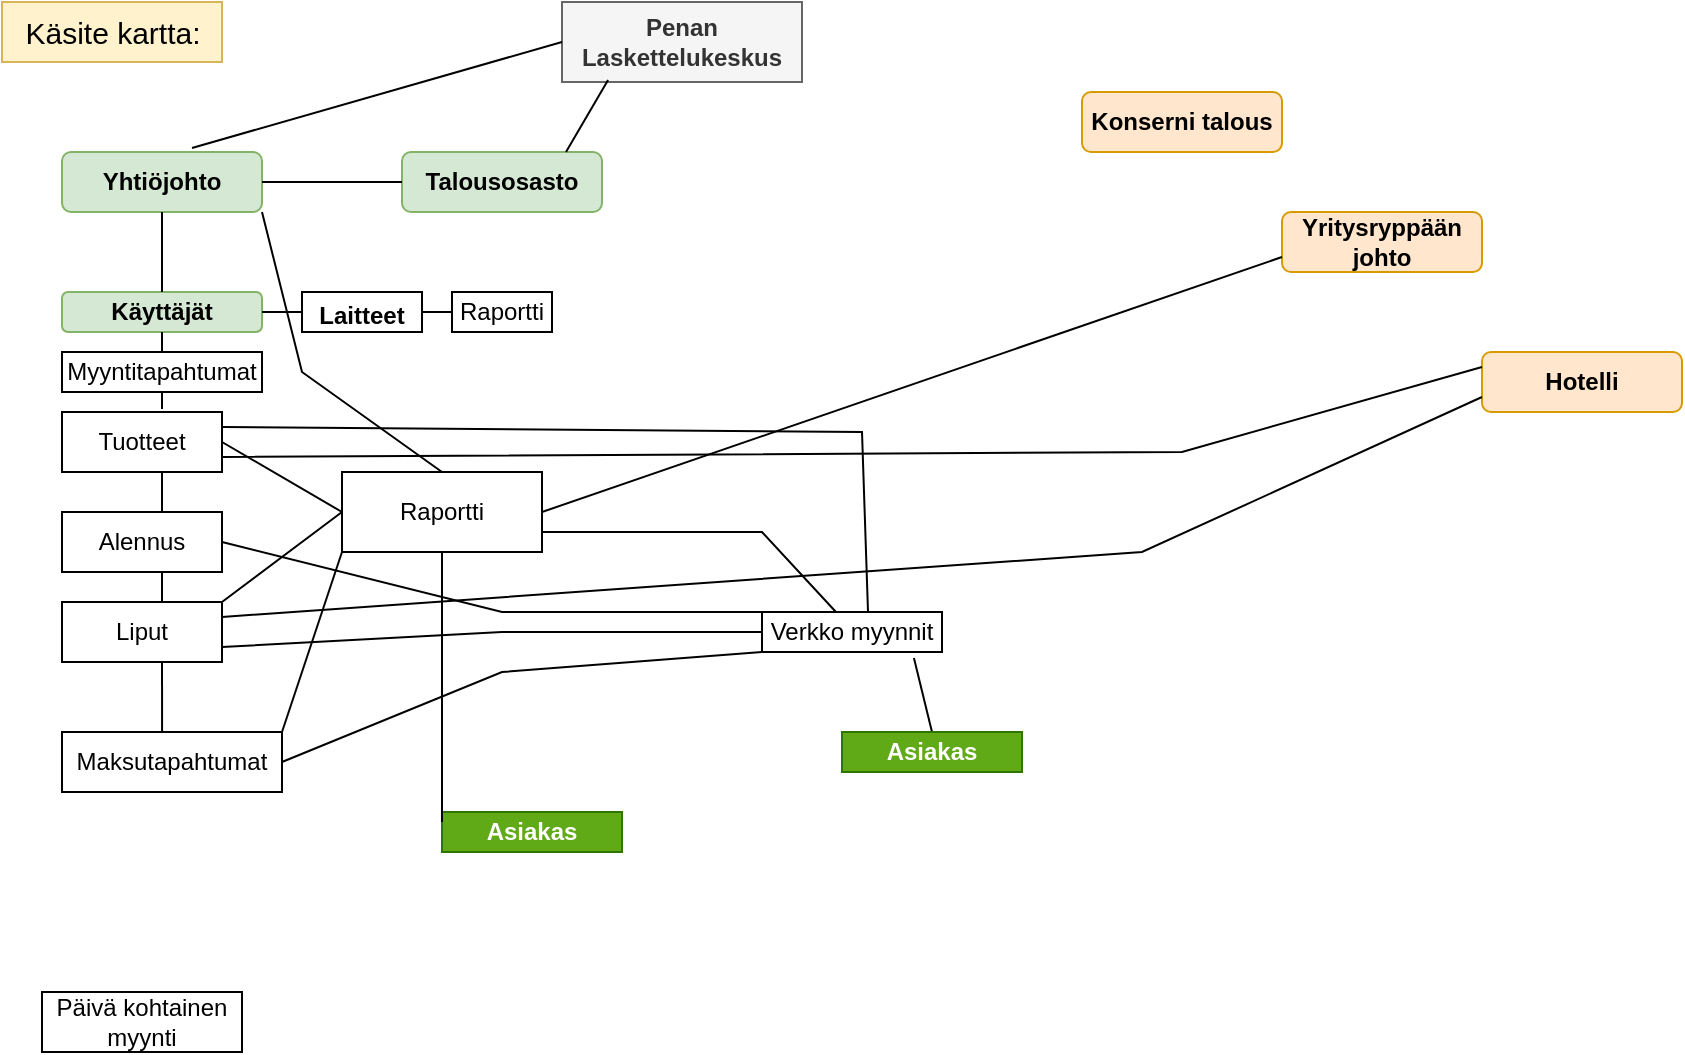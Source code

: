 <mxfile version="20.3.0" type="github">
  <diagram id="o_9UratccnNTIB895HP3" name="Page-1">
    <mxGraphModel dx="868" dy="450" grid="1" gridSize="10" guides="1" tooltips="1" connect="1" arrows="1" fold="1" page="1" pageScale="1" pageWidth="850" pageHeight="1100" math="0" shadow="0">
      <root>
        <mxCell id="0" />
        <mxCell id="1" parent="0" />
        <mxCell id="fh2ef5qrdviW-wOhZryx-2" value="&lt;font style=&quot;vertical-align: inherit;&quot;&gt;&lt;font style=&quot;vertical-align: inherit;&quot;&gt;&lt;b&gt;Penan Laskettelukeskus&lt;/b&gt;&lt;/font&gt;&lt;/font&gt;" style="rounded=0;whiteSpace=wrap;html=1;fillColor=#f5f5f5;fontColor=#333333;strokeColor=#666666;" parent="1" vertex="1">
          <mxGeometry x="280" y="5" width="120" height="40" as="geometry" />
        </mxCell>
        <mxCell id="fh2ef5qrdviW-wOhZryx-3" value="&lt;font style=&quot;vertical-align: inherit;&quot;&gt;&lt;font style=&quot;vertical-align: inherit;&quot;&gt;&lt;b&gt;Yhtiöjohto&lt;/b&gt;&lt;/font&gt;&lt;/font&gt;" style="rounded=1;whiteSpace=wrap;html=1;fillColor=#d5e8d4;strokeColor=#82b366;" parent="1" vertex="1">
          <mxGeometry x="30" y="80" width="100" height="30" as="geometry" />
        </mxCell>
        <mxCell id="fh2ef5qrdviW-wOhZryx-4" value="&lt;font style=&quot;vertical-align: inherit;&quot;&gt;&lt;font style=&quot;vertical-align: inherit;&quot;&gt;&lt;b&gt;Talousosasto&lt;/b&gt;&lt;/font&gt;&lt;/font&gt;" style="rounded=1;whiteSpace=wrap;html=1;fillColor=#d5e8d4;strokeColor=#82b366;" parent="1" vertex="1">
          <mxGeometry x="200" y="80" width="100" height="30" as="geometry" />
        </mxCell>
        <mxCell id="fh2ef5qrdviW-wOhZryx-5" value="&lt;b&gt;Konserni talous&lt;/b&gt;" style="rounded=1;whiteSpace=wrap;html=1;fillColor=#ffe6cc;strokeColor=#d79b00;" parent="1" vertex="1">
          <mxGeometry x="540" y="50" width="100" height="30" as="geometry" />
        </mxCell>
        <mxCell id="wKo-8l9Y7tnVMGqr3Hxs-7" value="Liput" style="rounded=0;whiteSpace=wrap;html=1;" parent="1" vertex="1">
          <mxGeometry x="30" y="305" width="80" height="30" as="geometry" />
        </mxCell>
        <mxCell id="wKo-8l9Y7tnVMGqr3Hxs-18" value="&lt;b&gt;Asiakas&lt;/b&gt;" style="rounded=0;whiteSpace=wrap;html=1;fillColor=#60a917;fontColor=#ffffff;strokeColor=#2D7600;" parent="1" vertex="1">
          <mxGeometry x="220" y="410" width="90" height="20" as="geometry" />
        </mxCell>
        <mxCell id="wKo-8l9Y7tnVMGqr3Hxs-21" value="&lt;b style=&quot;background-color: initial;&quot;&gt;&lt;font style=&quot;vertical-align: inherit;&quot;&gt;&lt;font style=&quot;vertical-align: inherit;&quot;&gt;Yritysryppään johto&lt;/font&gt;&lt;/font&gt;&lt;/b&gt;" style="rounded=1;whiteSpace=wrap;html=1;fillColor=#ffe6cc;strokeColor=#d79b00;" parent="1" vertex="1">
          <mxGeometry x="640" y="110" width="100" height="30" as="geometry" />
        </mxCell>
        <mxCell id="wKo-8l9Y7tnVMGqr3Hxs-22" value="&lt;font style=&quot;vertical-align: inherit;&quot;&gt;&lt;font style=&quot;vertical-align: inherit;&quot;&gt;&lt;font style=&quot;vertical-align: inherit;&quot;&gt;&lt;font style=&quot;vertical-align: inherit;&quot;&gt;&lt;b&gt;Hotelli&lt;/b&gt;&lt;/font&gt;&lt;/font&gt;&lt;/font&gt;&lt;/font&gt;" style="rounded=1;whiteSpace=wrap;html=1;fillColor=#ffe6cc;strokeColor=#d79b00;" parent="1" vertex="1">
          <mxGeometry x="740" y="180" width="100" height="30" as="geometry" />
        </mxCell>
        <mxCell id="wKo-8l9Y7tnVMGqr3Hxs-23" value="&lt;font style=&quot;vertical-align: inherit; font-size: 15px;&quot;&gt;&lt;font style=&quot;vertical-align: inherit; font-size: 15px;&quot;&gt;&lt;font style=&quot;vertical-align: inherit; font-size: 15px;&quot;&gt;&lt;font style=&quot;vertical-align: inherit; font-size: 15px;&quot;&gt;Käsite kartta:&lt;/font&gt;&lt;/font&gt;&lt;/font&gt;&lt;/font&gt;" style="text;html=1;align=center;verticalAlign=middle;resizable=0;points=[];autosize=1;strokeColor=#d6b656;fillColor=#fff2cc;" parent="1" vertex="1">
          <mxGeometry y="5" width="110" height="30" as="geometry" />
        </mxCell>
        <mxCell id="wKo-8l9Y7tnVMGqr3Hxs-31" value="&lt;b&gt;&lt;font style=&quot;font-size: 12px;&quot;&gt;Laitteet&lt;/font&gt;&lt;/b&gt;" style="rounded=0;whiteSpace=wrap;html=1;fontSize=15;" parent="1" vertex="1">
          <mxGeometry x="150" y="150" width="60" height="20" as="geometry" />
        </mxCell>
        <mxCell id="wKo-8l9Y7tnVMGqr3Hxs-57" style="edgeStyle=orthogonalEdgeStyle;rounded=0;orthogonalLoop=1;jettySize=auto;html=1;exitX=0.5;exitY=1;exitDx=0;exitDy=0;fontSize=12;" parent="1" edge="1">
          <mxGeometry relative="1" as="geometry">
            <mxPoint x="55" y="190" as="sourcePoint" />
            <mxPoint x="55" y="190" as="targetPoint" />
          </mxGeometry>
        </mxCell>
        <mxCell id="wKo-8l9Y7tnVMGqr3Hxs-63" value="&lt;b&gt;Käyttäjät&lt;/b&gt;" style="rounded=1;whiteSpace=wrap;html=1;fontSize=12;fillColor=#d5e8d4;strokeColor=#82b366;" parent="1" vertex="1">
          <mxGeometry x="30" y="150" width="100" height="20" as="geometry" />
        </mxCell>
        <mxCell id="wKo-8l9Y7tnVMGqr3Hxs-68" value="Myyntitapahtumat" style="rounded=0;whiteSpace=wrap;html=1;fontSize=12;" parent="1" vertex="1">
          <mxGeometry x="30" y="180" width="100" height="20" as="geometry" />
        </mxCell>
        <mxCell id="wKo-8l9Y7tnVMGqr3Hxs-69" value="Verkko myynnit" style="rounded=0;whiteSpace=wrap;html=1;fontSize=12;" parent="1" vertex="1">
          <mxGeometry x="380" y="310" width="90" height="20" as="geometry" />
        </mxCell>
        <mxCell id="wKo-8l9Y7tnVMGqr3Hxs-70" value="Alennus" style="rounded=0;whiteSpace=wrap;html=1;fontSize=12;" parent="1" vertex="1">
          <mxGeometry x="30" y="260" width="80" height="30" as="geometry" />
        </mxCell>
        <mxCell id="wKo-8l9Y7tnVMGqr3Hxs-71" value="Tuotteet" style="rounded=0;whiteSpace=wrap;html=1;fontSize=12;" parent="1" vertex="1">
          <mxGeometry x="30" y="210" width="80" height="30" as="geometry" />
        </mxCell>
        <mxCell id="PhigeSH-98zZ38pXDgSj-7" value="Raportti" style="rounded=0;whiteSpace=wrap;html=1;" vertex="1" parent="1">
          <mxGeometry x="225" y="150" width="50" height="20" as="geometry" />
        </mxCell>
        <mxCell id="PhigeSH-98zZ38pXDgSj-8" value="Raportti" style="rounded=0;whiteSpace=wrap;html=1;" vertex="1" parent="1">
          <mxGeometry x="170" y="240" width="100" height="40" as="geometry" />
        </mxCell>
        <mxCell id="PhigeSH-98zZ38pXDgSj-9" value="Maksutapahtumat" style="rounded=0;whiteSpace=wrap;html=1;" vertex="1" parent="1">
          <mxGeometry x="30" y="370" width="110" height="30" as="geometry" />
        </mxCell>
        <mxCell id="PhigeSH-98zZ38pXDgSj-16" value="Päivä kohtainen myynti" style="rounded=0;whiteSpace=wrap;html=1;" vertex="1" parent="1">
          <mxGeometry x="20" y="500" width="100" height="30" as="geometry" />
        </mxCell>
        <mxCell id="PhigeSH-98zZ38pXDgSj-22" value="" style="endArrow=none;html=1;rounded=0;entryX=0;entryY=0.5;entryDx=0;entryDy=0;exitX=1;exitY=0.5;exitDx=0;exitDy=0;" edge="1" parent="1" source="wKo-8l9Y7tnVMGqr3Hxs-63" target="wKo-8l9Y7tnVMGqr3Hxs-31">
          <mxGeometry width="50" height="50" relative="1" as="geometry">
            <mxPoint x="130" y="160" as="sourcePoint" />
            <mxPoint x="180" y="110" as="targetPoint" />
          </mxGeometry>
        </mxCell>
        <mxCell id="PhigeSH-98zZ38pXDgSj-24" value="" style="endArrow=none;html=1;rounded=0;entryX=0;entryY=0.5;entryDx=0;entryDy=0;exitX=1;exitY=0.5;exitDx=0;exitDy=0;" edge="1" parent="1" source="wKo-8l9Y7tnVMGqr3Hxs-31" target="PhigeSH-98zZ38pXDgSj-7">
          <mxGeometry width="50" height="50" relative="1" as="geometry">
            <mxPoint x="210" y="160" as="sourcePoint" />
            <mxPoint x="260" y="110" as="targetPoint" />
          </mxGeometry>
        </mxCell>
        <mxCell id="PhigeSH-98zZ38pXDgSj-26" value="" style="endArrow=none;html=1;rounded=0;exitX=0.5;exitY=0;exitDx=0;exitDy=0;entryX=0.5;entryY=1;entryDx=0;entryDy=0;" edge="1" parent="1" source="wKo-8l9Y7tnVMGqr3Hxs-68" target="wKo-8l9Y7tnVMGqr3Hxs-63">
          <mxGeometry width="50" height="50" relative="1" as="geometry">
            <mxPoint x="30" y="220" as="sourcePoint" />
            <mxPoint x="80" y="170" as="targetPoint" />
          </mxGeometry>
        </mxCell>
        <mxCell id="PhigeSH-98zZ38pXDgSj-27" value="" style="endArrow=none;html=1;rounded=0;entryX=0.5;entryY=1;entryDx=0;entryDy=0;exitX=0.625;exitY=-0.05;exitDx=0;exitDy=0;exitPerimeter=0;" edge="1" parent="1" source="wKo-8l9Y7tnVMGqr3Hxs-71" target="wKo-8l9Y7tnVMGqr3Hxs-68">
          <mxGeometry width="50" height="50" relative="1" as="geometry">
            <mxPoint x="80" y="240" as="sourcePoint" />
            <mxPoint x="80" y="210" as="targetPoint" />
          </mxGeometry>
        </mxCell>
        <mxCell id="PhigeSH-98zZ38pXDgSj-34" value="" style="endArrow=none;html=1;rounded=0;exitX=0.625;exitY=0;exitDx=0;exitDy=0;exitPerimeter=0;" edge="1" parent="1" source="wKo-8l9Y7tnVMGqr3Hxs-70">
          <mxGeometry width="50" height="50" relative="1" as="geometry">
            <mxPoint x="30" y="290" as="sourcePoint" />
            <mxPoint x="80" y="240" as="targetPoint" />
          </mxGeometry>
        </mxCell>
        <mxCell id="PhigeSH-98zZ38pXDgSj-37" value="" style="endArrow=none;html=1;rounded=0;entryX=0.625;entryY=1;entryDx=0;entryDy=0;entryPerimeter=0;exitX=0.625;exitY=0;exitDx=0;exitDy=0;exitPerimeter=0;" edge="1" parent="1" source="wKo-8l9Y7tnVMGqr3Hxs-7" target="wKo-8l9Y7tnVMGqr3Hxs-70">
          <mxGeometry width="50" height="50" relative="1" as="geometry">
            <mxPoint x="80" y="320" as="sourcePoint" />
            <mxPoint x="80" y="280" as="targetPoint" />
          </mxGeometry>
        </mxCell>
        <mxCell id="PhigeSH-98zZ38pXDgSj-40" value="" style="endArrow=none;html=1;rounded=0;entryX=0.625;entryY=1;entryDx=0;entryDy=0;entryPerimeter=0;exitX=0.455;exitY=0;exitDx=0;exitDy=0;exitPerimeter=0;" edge="1" parent="1" source="PhigeSH-98zZ38pXDgSj-9" target="wKo-8l9Y7tnVMGqr3Hxs-7">
          <mxGeometry width="50" height="50" relative="1" as="geometry">
            <mxPoint x="80" y="410" as="sourcePoint" />
            <mxPoint x="120" y="340" as="targetPoint" />
          </mxGeometry>
        </mxCell>
        <mxCell id="PhigeSH-98zZ38pXDgSj-42" value="" style="endArrow=none;html=1;rounded=0;exitX=0;exitY=0.5;exitDx=0;exitDy=0;entryX=1;entryY=0.5;entryDx=0;entryDy=0;" edge="1" parent="1" source="PhigeSH-98zZ38pXDgSj-8" target="wKo-8l9Y7tnVMGqr3Hxs-71">
          <mxGeometry width="50" height="50" relative="1" as="geometry">
            <mxPoint x="60" y="280" as="sourcePoint" />
            <mxPoint x="110" y="230" as="targetPoint" />
          </mxGeometry>
        </mxCell>
        <mxCell id="PhigeSH-98zZ38pXDgSj-44" value="" style="endArrow=none;html=1;rounded=0;exitX=1;exitY=0;exitDx=0;exitDy=0;entryX=0;entryY=0.5;entryDx=0;entryDy=0;" edge="1" parent="1" source="wKo-8l9Y7tnVMGqr3Hxs-7" target="PhigeSH-98zZ38pXDgSj-8">
          <mxGeometry width="50" height="50" relative="1" as="geometry">
            <mxPoint x="110" y="300" as="sourcePoint" />
            <mxPoint x="160" y="250" as="targetPoint" />
          </mxGeometry>
        </mxCell>
        <mxCell id="PhigeSH-98zZ38pXDgSj-47" value="" style="endArrow=none;html=1;rounded=0;exitX=0.65;exitY=-0.067;exitDx=0;exitDy=0;exitPerimeter=0;entryX=0;entryY=0.5;entryDx=0;entryDy=0;" edge="1" parent="1" source="fh2ef5qrdviW-wOhZryx-3" target="fh2ef5qrdviW-wOhZryx-2">
          <mxGeometry width="50" height="50" relative="1" as="geometry">
            <mxPoint x="230" y="70" as="sourcePoint" />
            <mxPoint x="280" y="20" as="targetPoint" />
          </mxGeometry>
        </mxCell>
        <mxCell id="PhigeSH-98zZ38pXDgSj-48" value="" style="endArrow=none;html=1;rounded=0;exitX=0.82;exitY=0;exitDx=0;exitDy=0;exitPerimeter=0;entryX=0.192;entryY=0.975;entryDx=0;entryDy=0;entryPerimeter=0;" edge="1" parent="1" source="fh2ef5qrdviW-wOhZryx-4" target="fh2ef5qrdviW-wOhZryx-2">
          <mxGeometry width="50" height="50" relative="1" as="geometry">
            <mxPoint x="260" y="95" as="sourcePoint" />
            <mxPoint x="310" y="45" as="targetPoint" />
          </mxGeometry>
        </mxCell>
        <mxCell id="PhigeSH-98zZ38pXDgSj-49" value="" style="endArrow=none;html=1;rounded=0;exitX=1;exitY=0.5;exitDx=0;exitDy=0;entryX=0;entryY=0.5;entryDx=0;entryDy=0;" edge="1" parent="1" source="fh2ef5qrdviW-wOhZryx-3" target="fh2ef5qrdviW-wOhZryx-4">
          <mxGeometry width="50" height="50" relative="1" as="geometry">
            <mxPoint x="150" y="140" as="sourcePoint" />
            <mxPoint x="200" y="90" as="targetPoint" />
          </mxGeometry>
        </mxCell>
        <mxCell id="PhigeSH-98zZ38pXDgSj-50" value="" style="endArrow=none;html=1;rounded=0;exitX=0.5;exitY=0;exitDx=0;exitDy=0;entryX=0.5;entryY=1;entryDx=0;entryDy=0;" edge="1" parent="1" source="wKo-8l9Y7tnVMGqr3Hxs-63" target="fh2ef5qrdviW-wOhZryx-3">
          <mxGeometry width="50" height="50" relative="1" as="geometry">
            <mxPoint x="30" y="160" as="sourcePoint" />
            <mxPoint x="80" y="110" as="targetPoint" />
          </mxGeometry>
        </mxCell>
        <mxCell id="PhigeSH-98zZ38pXDgSj-51" value="" style="endArrow=none;html=1;rounded=0;exitX=1;exitY=0.5;exitDx=0;exitDy=0;entryX=0;entryY=1;entryDx=0;entryDy=0;" edge="1" parent="1" source="PhigeSH-98zZ38pXDgSj-9" target="wKo-8l9Y7tnVMGqr3Hxs-69">
          <mxGeometry width="50" height="50" relative="1" as="geometry">
            <mxPoint x="360" y="350" as="sourcePoint" />
            <mxPoint x="370" y="310" as="targetPoint" />
            <Array as="points">
              <mxPoint x="250" y="340" />
            </Array>
          </mxGeometry>
        </mxCell>
        <mxCell id="PhigeSH-98zZ38pXDgSj-52" value="" style="endArrow=none;html=1;rounded=0;exitX=1;exitY=0.5;exitDx=0;exitDy=0;entryX=0;entryY=0;entryDx=0;entryDy=0;" edge="1" parent="1" source="wKo-8l9Y7tnVMGqr3Hxs-70" target="wKo-8l9Y7tnVMGqr3Hxs-69">
          <mxGeometry width="50" height="50" relative="1" as="geometry">
            <mxPoint x="370" y="360" as="sourcePoint" />
            <mxPoint x="420" y="310" as="targetPoint" />
            <Array as="points">
              <mxPoint x="250" y="310" />
            </Array>
          </mxGeometry>
        </mxCell>
        <mxCell id="PhigeSH-98zZ38pXDgSj-54" value="" style="endArrow=none;html=1;rounded=0;entryX=0;entryY=0.25;entryDx=0;entryDy=0;exitX=0.5;exitY=1;exitDx=0;exitDy=0;" edge="1" parent="1" source="PhigeSH-98zZ38pXDgSj-8" target="wKo-8l9Y7tnVMGqr3Hxs-18">
          <mxGeometry width="50" height="50" relative="1" as="geometry">
            <mxPoint x="220" y="280" as="sourcePoint" />
            <mxPoint x="410" y="360" as="targetPoint" />
            <Array as="points">
              <mxPoint x="220" y="360" />
            </Array>
          </mxGeometry>
        </mxCell>
        <mxCell id="PhigeSH-98zZ38pXDgSj-55" value="" style="endArrow=none;html=1;rounded=0;entryX=0.844;entryY=1.15;entryDx=0;entryDy=0;exitX=0.5;exitY=0;exitDx=0;exitDy=0;entryPerimeter=0;" edge="1" parent="1" source="PhigeSH-98zZ38pXDgSj-61" target="wKo-8l9Y7tnVMGqr3Hxs-69">
          <mxGeometry width="50" height="50" relative="1" as="geometry">
            <mxPoint x="410" y="370" as="sourcePoint" />
            <mxPoint x="460" y="320" as="targetPoint" />
            <Array as="points" />
          </mxGeometry>
        </mxCell>
        <mxCell id="PhigeSH-98zZ38pXDgSj-56" value="" style="endArrow=none;html=1;rounded=0;exitX=1;exitY=0.25;exitDx=0;exitDy=0;entryX=0.589;entryY=0;entryDx=0;entryDy=0;entryPerimeter=0;" edge="1" parent="1" source="wKo-8l9Y7tnVMGqr3Hxs-71" target="wKo-8l9Y7tnVMGqr3Hxs-69">
          <mxGeometry width="50" height="50" relative="1" as="geometry">
            <mxPoint x="390" y="350" as="sourcePoint" />
            <mxPoint x="430" y="310" as="targetPoint" />
            <Array as="points">
              <mxPoint x="430" y="220" />
            </Array>
          </mxGeometry>
        </mxCell>
        <mxCell id="PhigeSH-98zZ38pXDgSj-57" value="" style="endArrow=none;html=1;rounded=0;exitX=1;exitY=0.75;exitDx=0;exitDy=0;entryX=0;entryY=0.5;entryDx=0;entryDy=0;" edge="1" parent="1" source="wKo-8l9Y7tnVMGqr3Hxs-7" target="wKo-8l9Y7tnVMGqr3Hxs-69">
          <mxGeometry width="50" height="50" relative="1" as="geometry">
            <mxPoint x="360" y="360" as="sourcePoint" />
            <mxPoint x="410" y="310" as="targetPoint" />
            <Array as="points">
              <mxPoint x="250" y="320" />
            </Array>
          </mxGeometry>
        </mxCell>
        <mxCell id="PhigeSH-98zZ38pXDgSj-58" value="" style="endArrow=none;html=1;rounded=0;exitX=1;exitY=0;exitDx=0;exitDy=0;entryX=0;entryY=1;entryDx=0;entryDy=0;" edge="1" parent="1" source="PhigeSH-98zZ38pXDgSj-9" target="PhigeSH-98zZ38pXDgSj-8">
          <mxGeometry width="50" height="50" relative="1" as="geometry">
            <mxPoint x="130" y="320" as="sourcePoint" />
            <mxPoint x="180" y="280" as="targetPoint" />
          </mxGeometry>
        </mxCell>
        <mxCell id="PhigeSH-98zZ38pXDgSj-59" value="" style="endArrow=none;html=1;rounded=0;entryX=1;entryY=1;entryDx=0;entryDy=0;exitX=0.5;exitY=0;exitDx=0;exitDy=0;" edge="1" parent="1" source="PhigeSH-98zZ38pXDgSj-8" target="fh2ef5qrdviW-wOhZryx-3">
          <mxGeometry width="50" height="50" relative="1" as="geometry">
            <mxPoint x="240" y="160" as="sourcePoint" />
            <mxPoint x="290" y="110" as="targetPoint" />
            <Array as="points">
              <mxPoint x="150" y="190" />
            </Array>
          </mxGeometry>
        </mxCell>
        <mxCell id="PhigeSH-98zZ38pXDgSj-60" value="" style="endArrow=none;html=1;rounded=0;exitX=1;exitY=0.5;exitDx=0;exitDy=0;entryX=0;entryY=0.75;entryDx=0;entryDy=0;" edge="1" parent="1" source="PhigeSH-98zZ38pXDgSj-8" target="wKo-8l9Y7tnVMGqr3Hxs-21">
          <mxGeometry width="50" height="50" relative="1" as="geometry">
            <mxPoint x="590" y="170" as="sourcePoint" />
            <mxPoint x="640" y="120" as="targetPoint" />
          </mxGeometry>
        </mxCell>
        <mxCell id="PhigeSH-98zZ38pXDgSj-61" value="&lt;b&gt;Asiakas&lt;/b&gt;" style="rounded=0;whiteSpace=wrap;html=1;fillColor=#60a917;fontColor=#ffffff;strokeColor=#2D7600;" vertex="1" parent="1">
          <mxGeometry x="420" y="370" width="90" height="20" as="geometry" />
        </mxCell>
        <mxCell id="PhigeSH-98zZ38pXDgSj-62" value="" style="endArrow=none;html=1;rounded=0;exitX=1;exitY=0.75;exitDx=0;exitDy=0;entryX=0.411;entryY=0;entryDx=0;entryDy=0;entryPerimeter=0;" edge="1" parent="1" source="PhigeSH-98zZ38pXDgSj-8" target="wKo-8l9Y7tnVMGqr3Hxs-69">
          <mxGeometry width="50" height="50" relative="1" as="geometry">
            <mxPoint x="370" y="360" as="sourcePoint" />
            <mxPoint x="420" y="310" as="targetPoint" />
            <Array as="points">
              <mxPoint x="380" y="270" />
            </Array>
          </mxGeometry>
        </mxCell>
        <mxCell id="PhigeSH-98zZ38pXDgSj-63" value="" style="endArrow=none;html=1;rounded=0;entryX=0;entryY=0.75;entryDx=0;entryDy=0;exitX=1;exitY=0.25;exitDx=0;exitDy=0;" edge="1" parent="1" source="wKo-8l9Y7tnVMGqr3Hxs-7" target="wKo-8l9Y7tnVMGqr3Hxs-22">
          <mxGeometry width="50" height="50" relative="1" as="geometry">
            <mxPoint x="400" y="290" as="sourcePoint" />
            <mxPoint x="450" y="240" as="targetPoint" />
            <Array as="points">
              <mxPoint x="570" y="280" />
            </Array>
          </mxGeometry>
        </mxCell>
        <mxCell id="PhigeSH-98zZ38pXDgSj-64" value="" style="endArrow=none;html=1;rounded=0;entryX=0;entryY=0.25;entryDx=0;entryDy=0;exitX=1;exitY=0.75;exitDx=0;exitDy=0;" edge="1" parent="1" source="wKo-8l9Y7tnVMGqr3Hxs-71" target="wKo-8l9Y7tnVMGqr3Hxs-22">
          <mxGeometry width="50" height="50" relative="1" as="geometry">
            <mxPoint x="440" y="240" as="sourcePoint" />
            <mxPoint x="450" y="240" as="targetPoint" />
            <Array as="points">
              <mxPoint x="590" y="230" />
            </Array>
          </mxGeometry>
        </mxCell>
      </root>
    </mxGraphModel>
  </diagram>
</mxfile>
